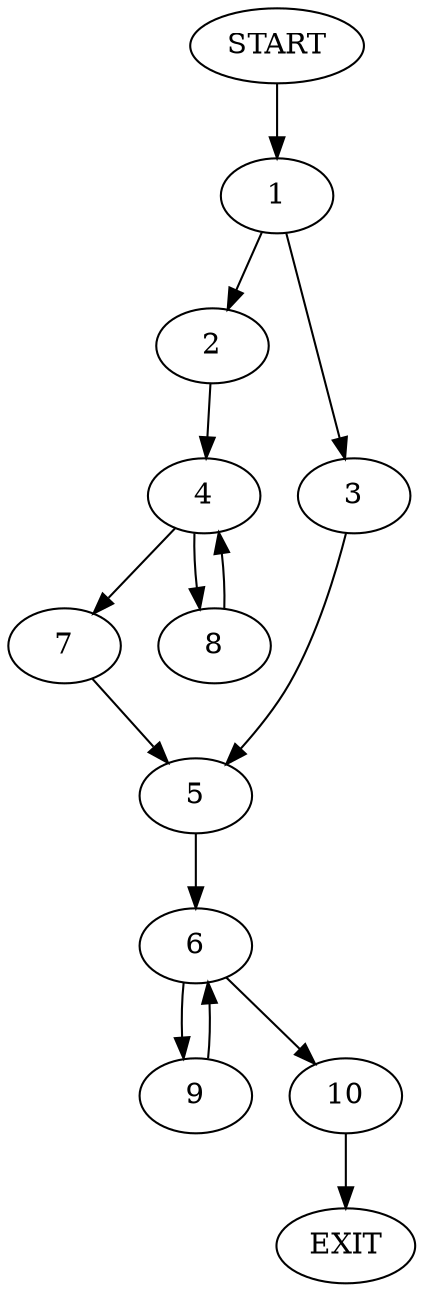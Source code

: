 digraph {
0 [label="START"]
11 [label="EXIT"]
0 -> 1
1 -> 2
1 -> 3
2 -> 4
3 -> 5
5 -> 6
4 -> 7
4 -> 8
7 -> 5
8 -> 4
6 -> 9
6 -> 10
10 -> 11
9 -> 6
}
